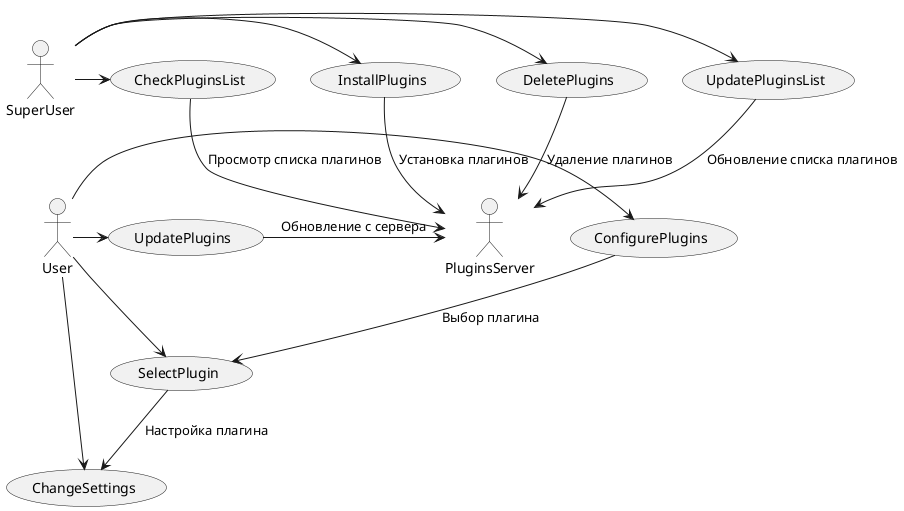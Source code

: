 @startuml
actor User
actor SuperUser
actor PluginsServer

User -> (ConfigurePlugins)
User -> (SelectPlugin)
User -> (ChangeSettings)
User -> (UpdatePlugins)

SuperUser -> (UpdatePluginsList)
SuperUser -> (DeletePlugins)
SuperUser -> (InstallPlugins)
SuperUser -> (CheckPluginsList)

(ConfigurePlugins) -down-> (SelectPlugin) : Выбор плагина
(SelectPlugin) -down-> (ChangeSettings) : Настройка плагина
(UpdatePlugins) -right-> PluginsServer : Обновление с сервера
(UpdatePluginsList) -down-> PluginsServer : Обновление списка плагинов
(DeletePlugins) -down-> PluginsServer : Удаление плагинов
(InstallPlugins) -down-> PluginsServer : Установка плагинов
(CheckPluginsList) -down-> PluginsServer : Просмотр списка плагинов

@enduml

